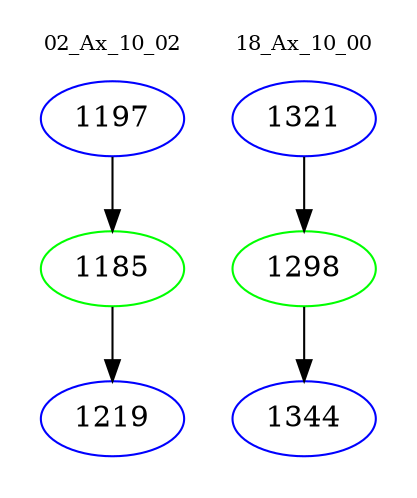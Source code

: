 digraph{
subgraph cluster_0 {
color = white
label = "02_Ax_10_02";
fontsize=10;
T0_1197 [label="1197", color="blue"]
T0_1197 -> T0_1185 [color="black"]
T0_1185 [label="1185", color="green"]
T0_1185 -> T0_1219 [color="black"]
T0_1219 [label="1219", color="blue"]
}
subgraph cluster_1 {
color = white
label = "18_Ax_10_00";
fontsize=10;
T1_1321 [label="1321", color="blue"]
T1_1321 -> T1_1298 [color="black"]
T1_1298 [label="1298", color="green"]
T1_1298 -> T1_1344 [color="black"]
T1_1344 [label="1344", color="blue"]
}
}
